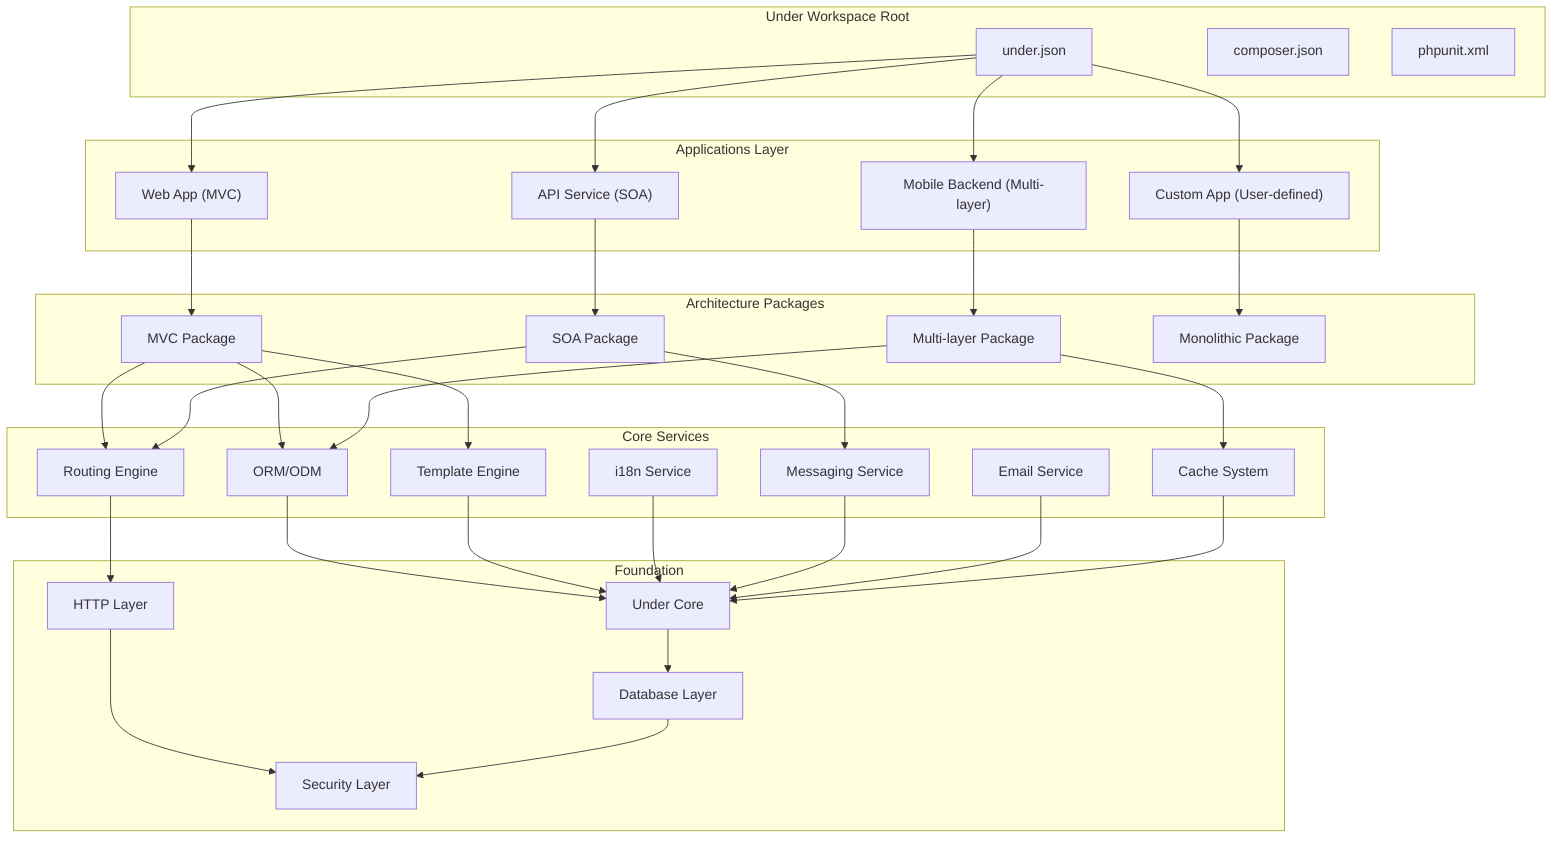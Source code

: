 flowchart TB
    subgraph "Under Workspace Root"
        A["under.json"]
        B["composer.json"]
        C["phpunit.xml"]
    end
    
    subgraph "Applications Layer"
        D["Web App (MVC)"]
        E["API Service (SOA)"]
        F["Mobile Backend (Multi-layer)"]
        G["Custom App (User-defined)"]
    end
    
    subgraph "Architecture Packages"
        H["MVC Package"]
        I["SOA Package"]
        J["Multi-layer Package"]
        K["Monolithic Package"]
    end
    
    subgraph "Core Services"
        L["ORM/ODM"]
        M["Routing Engine"]
        N["Template Engine"]
        O["i18n Service"]
        P["Messaging Service"]
        Q["Email Service"]
        R["Cache System"]
    end
    
    subgraph "Foundation"
        S["Under Core"]
        T["HTTP Layer"]
        U["Database Layer"]
        V["Security Layer"]
    end
    
    A --> D
    A --> E
    A --> F
    A --> G
    
    D --> H
    E --> I
    F --> J
    G --> K
    
    H --> L
    H --> M
    H --> N
    I --> M
    I --> P
    J --> L
    J --> R
    
    L --> S
    M --> T
    N --> S
    O --> S
    P --> S
    Q --> S
    R --> S
    
    S --> U
    T --> V
    U --> V